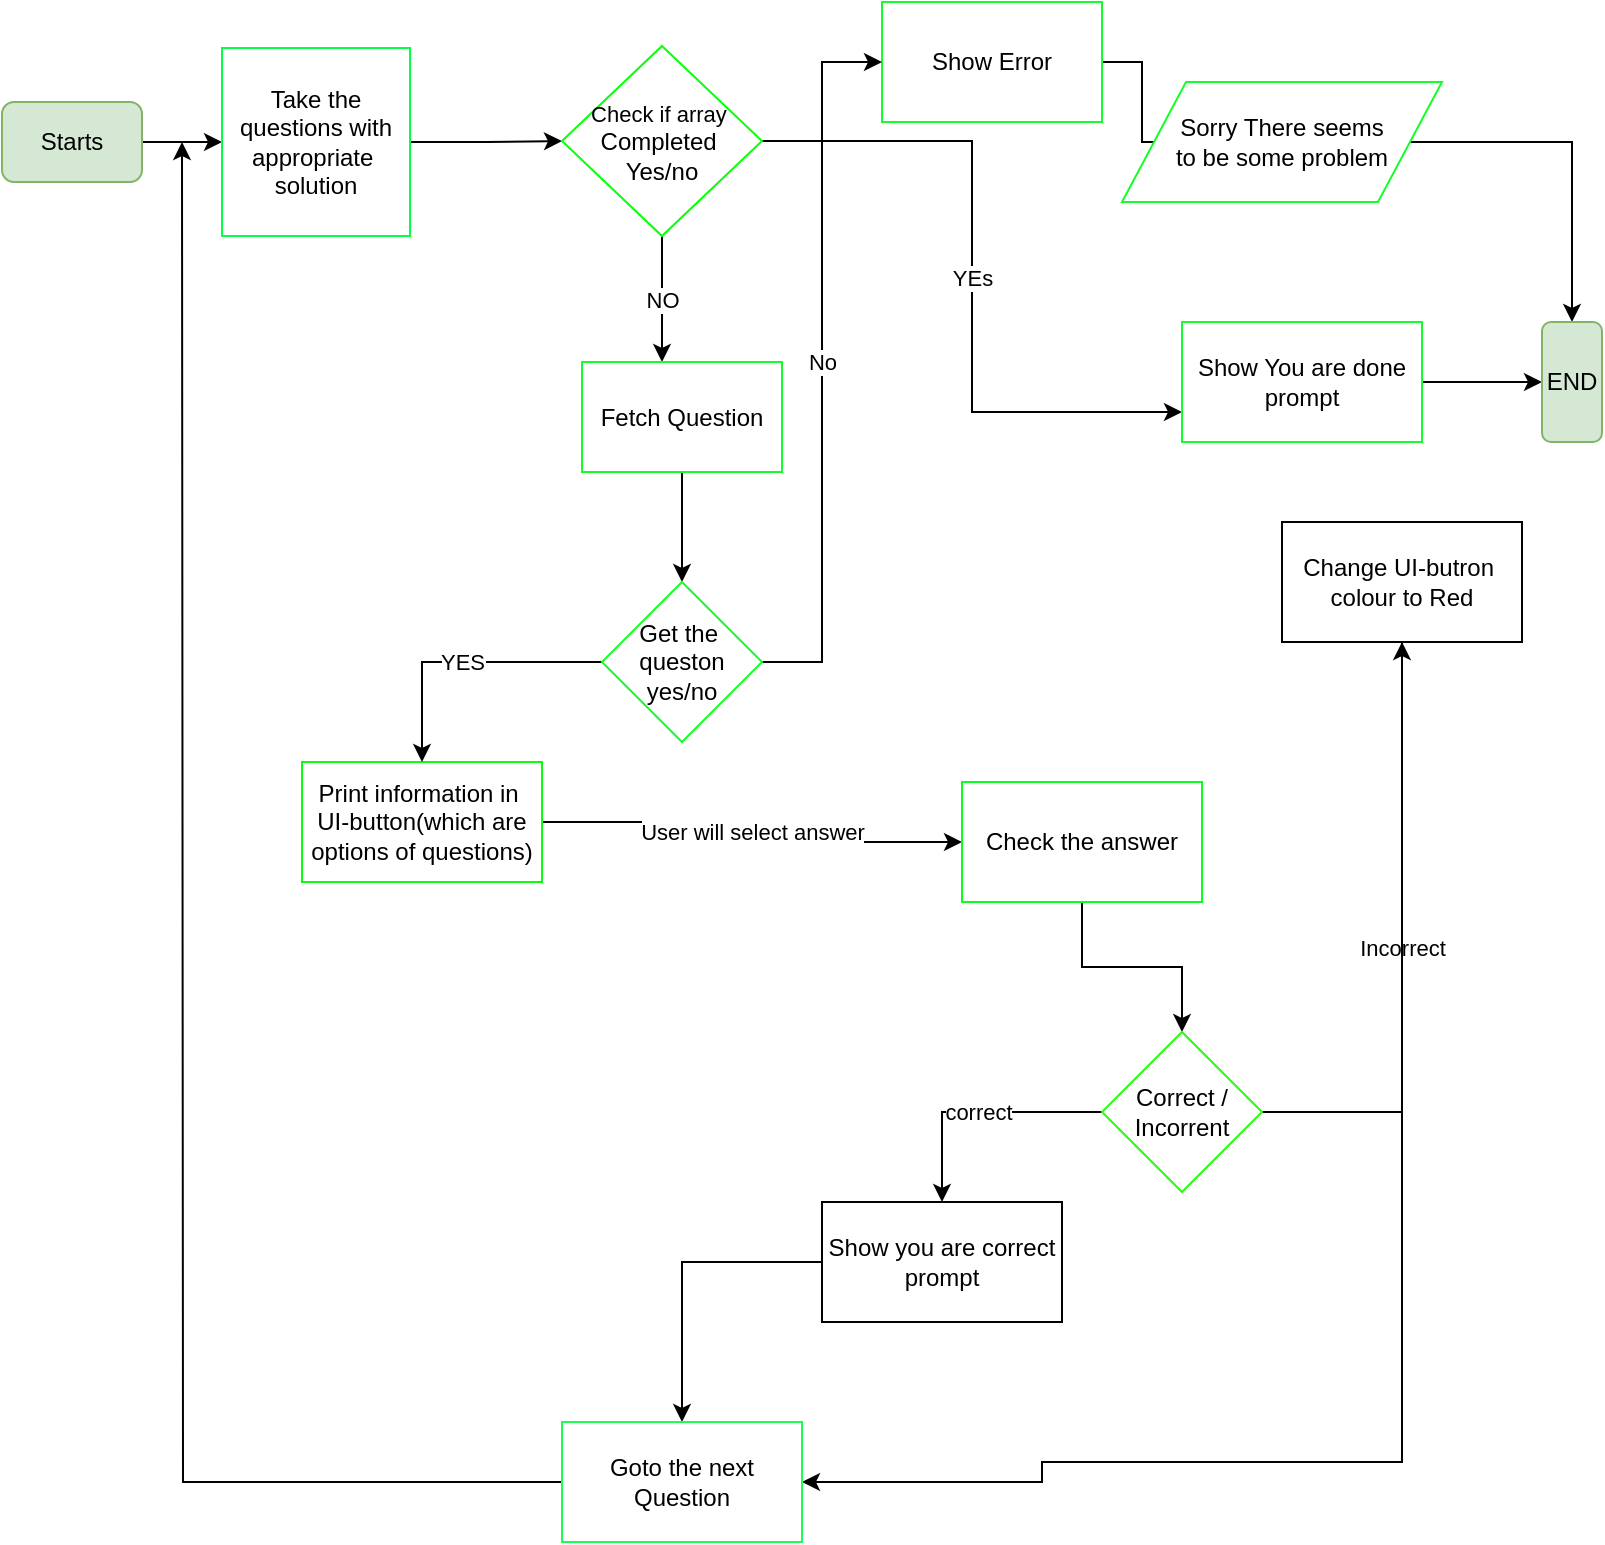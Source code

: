 <mxfile version="13.5.1" type="device"><diagram id="2SQ6s4sdW2ztdXz1of8X" name="Page-1"><mxGraphModel dx="314" dy="211" grid="1" gridSize="10" guides="1" tooltips="1" connect="1" arrows="1" fold="1" page="1" pageScale="1" pageWidth="827" pageHeight="1169" math="0" shadow="0"><root><mxCell id="0"/><mxCell id="1" parent="0"/><mxCell id="sCRh68CO32HA731WQAuB-4" style="edgeStyle=orthogonalEdgeStyle;rounded=0;orthogonalLoop=1;jettySize=auto;html=1;" parent="1" source="sCRh68CO32HA731WQAuB-1" target="sCRh68CO32HA731WQAuB-5" edge="1"><mxGeometry relative="1" as="geometry"><mxPoint x="414" y="130" as="targetPoint"/></mxGeometry></mxCell><mxCell id="sCRh68CO32HA731WQAuB-1" value="Starts" style="rounded=1;whiteSpace=wrap;html=1;fillColor=#d5e8d4;strokeColor=#82b366;" parent="1" vertex="1"><mxGeometry x="20" y="80" width="70" height="40" as="geometry"/></mxCell><mxCell id="sCRh68CO32HA731WQAuB-7" style="edgeStyle=orthogonalEdgeStyle;rounded=0;orthogonalLoop=1;jettySize=auto;html=1;entryX=0;entryY=0.5;entryDx=0;entryDy=0;" parent="1" source="sCRh68CO32HA731WQAuB-5" target="sCRh68CO32HA731WQAuB-16" edge="1"><mxGeometry relative="1" as="geometry"><mxPoint x="300" y="100" as="targetPoint"/></mxGeometry></mxCell><mxCell id="sCRh68CO32HA731WQAuB-5" value="Take the questions with appropriate&amp;nbsp; solution" style="whiteSpace=wrap;html=1;aspect=fixed;strokeColor=#03FF46;" parent="1" vertex="1"><mxGeometry x="130" y="53" width="94" height="94" as="geometry"/></mxCell><mxCell id="sCRh68CO32HA731WQAuB-14" style="edgeStyle=orthogonalEdgeStyle;rounded=0;orthogonalLoop=1;jettySize=auto;html=1;" parent="1" source="sCRh68CO32HA731WQAuB-12" target="sCRh68CO32HA731WQAuB-15" edge="1"><mxGeometry relative="1" as="geometry"><mxPoint x="590" y="100" as="targetPoint"/></mxGeometry></mxCell><mxCell id="sCRh68CO32HA731WQAuB-12" value="Show Error" style="rounded=0;whiteSpace=wrap;html=1;strokeColor=#12FF2A;" parent="1" vertex="1"><mxGeometry x="460" y="30" width="110" height="60" as="geometry"/></mxCell><mxCell id="jmPFWC24438N2_xIrcgn-8" style="edgeStyle=orthogonalEdgeStyle;rounded=0;orthogonalLoop=1;jettySize=auto;html=1;entryX=0.5;entryY=0;entryDx=0;entryDy=0;" parent="1" source="sCRh68CO32HA731WQAuB-15" target="jmPFWC24438N2_xIrcgn-6" edge="1"><mxGeometry relative="1" as="geometry"/></mxCell><mxCell id="sCRh68CO32HA731WQAuB-15" value="Sorry There seems&lt;br&gt;to be some problem" style="shape=parallelogram;perimeter=parallelogramPerimeter;whiteSpace=wrap;html=1;strokeColor=#12FF2A;" parent="1" vertex="1"><mxGeometry x="580" y="70" width="160" height="60" as="geometry"/></mxCell><mxCell id="sCRh68CO32HA731WQAuB-37" value="YEs" style="edgeStyle=orthogonalEdgeStyle;rounded=0;orthogonalLoop=1;jettySize=auto;html=1;exitX=1;exitY=0.5;exitDx=0;exitDy=0;entryX=0;entryY=0.75;entryDx=0;entryDy=0;" parent="1" source="sCRh68CO32HA731WQAuB-16" target="sCRh68CO32HA731WQAuB-35" edge="1"><mxGeometry relative="1" as="geometry"/></mxCell><mxCell id="sCRh68CO32HA731WQAuB-46" value="NO" style="edgeStyle=orthogonalEdgeStyle;rounded=0;orthogonalLoop=1;jettySize=auto;html=1;entryX=0.4;entryY=0;entryDx=0;entryDy=0;entryPerimeter=0;" parent="1" source="sCRh68CO32HA731WQAuB-16" target="sCRh68CO32HA731WQAuB-39" edge="1"><mxGeometry relative="1" as="geometry"/></mxCell><mxCell id="sCRh68CO32HA731WQAuB-16" value="&lt;span style=&quot;font-size: 11px&quot;&gt;Check if array&amp;nbsp;&lt;br&gt;&lt;/span&gt;Completed&amp;nbsp;&lt;br&gt;Yes/no" style="rhombus;whiteSpace=wrap;html=1;strokeColor=#0AFF0A;" parent="1" vertex="1"><mxGeometry x="300" y="52" width="100" height="95" as="geometry"/></mxCell><mxCell id="sCRh68CO32HA731WQAuB-21" value="User will select answer" style="edgeStyle=orthogonalEdgeStyle;rounded=0;orthogonalLoop=1;jettySize=auto;html=1;" parent="1" source="sCRh68CO32HA731WQAuB-18" target="sCRh68CO32HA731WQAuB-23" edge="1"><mxGeometry relative="1" as="geometry"><mxPoint x="340" y="320" as="targetPoint"/></mxGeometry></mxCell><mxCell id="sCRh68CO32HA731WQAuB-18" value="Print information in&amp;nbsp;&lt;br&gt;UI-button(which are options of questions)" style="rounded=0;whiteSpace=wrap;html=1;strokeColor=#08FF10;" parent="1" vertex="1"><mxGeometry x="170" y="410" width="120" height="60" as="geometry"/></mxCell><mxCell id="sCRh68CO32HA731WQAuB-25" style="edgeStyle=orthogonalEdgeStyle;rounded=0;orthogonalLoop=1;jettySize=auto;html=1;" parent="1" source="sCRh68CO32HA731WQAuB-23" target="sCRh68CO32HA731WQAuB-24" edge="1"><mxGeometry relative="1" as="geometry"/></mxCell><mxCell id="sCRh68CO32HA731WQAuB-23" value="Check the answer" style="rounded=0;whiteSpace=wrap;html=1;strokeColor=#08FF20;" parent="1" vertex="1"><mxGeometry x="500" y="420" width="120" height="60" as="geometry"/></mxCell><mxCell id="sCRh68CO32HA731WQAuB-26" value="Incorrect" style="edgeStyle=orthogonalEdgeStyle;rounded=0;orthogonalLoop=1;jettySize=auto;html=1;" parent="1" source="sCRh68CO32HA731WQAuB-24" target="sCRh68CO32HA731WQAuB-27" edge="1"><mxGeometry relative="1" as="geometry"><mxPoint x="460" y="440" as="targetPoint"/><Array as="points"><mxPoint x="720" y="585"/></Array></mxGeometry></mxCell><mxCell id="sCRh68CO32HA731WQAuB-28" value="correct" style="edgeStyle=orthogonalEdgeStyle;rounded=0;orthogonalLoop=1;jettySize=auto;html=1;" parent="1" source="sCRh68CO32HA731WQAuB-24" target="sCRh68CO32HA731WQAuB-29" edge="1"><mxGeometry relative="1" as="geometry"><mxPoint x="350" y="560" as="targetPoint"/></mxGeometry></mxCell><mxCell id="sCRh68CO32HA731WQAuB-24" value="Correct / Incorrent" style="rhombus;whiteSpace=wrap;html=1;strokeColor=#25FF0D;" parent="1" vertex="1"><mxGeometry x="570" y="545" width="80" height="80" as="geometry"/></mxCell><mxCell id="jmPFWC24438N2_xIrcgn-12" style="edgeStyle=orthogonalEdgeStyle;rounded=0;orthogonalLoop=1;jettySize=auto;html=1;entryX=1;entryY=0.5;entryDx=0;entryDy=0;" parent="1" source="sCRh68CO32HA731WQAuB-27" target="sCRh68CO32HA731WQAuB-31" edge="1"><mxGeometry relative="1" as="geometry"><Array as="points"><mxPoint x="720" y="760"/><mxPoint x="540" y="760"/><mxPoint x="540" y="770"/></Array></mxGeometry></mxCell><mxCell id="sCRh68CO32HA731WQAuB-27" value="Change UI-butron&amp;nbsp;&lt;br&gt;colour to Red" style="rounded=0;whiteSpace=wrap;html=1;" parent="1" vertex="1"><mxGeometry x="660" y="290" width="120" height="60" as="geometry"/></mxCell><mxCell id="sCRh68CO32HA731WQAuB-30" style="edgeStyle=orthogonalEdgeStyle;rounded=0;orthogonalLoop=1;jettySize=auto;html=1;" parent="1" source="sCRh68CO32HA731WQAuB-29" target="sCRh68CO32HA731WQAuB-31" edge="1"><mxGeometry relative="1" as="geometry"><mxPoint x="350" y="650" as="targetPoint"/></mxGeometry></mxCell><mxCell id="sCRh68CO32HA731WQAuB-29" value="Show you are correct prompt" style="rounded=0;whiteSpace=wrap;html=1;" parent="1" vertex="1"><mxGeometry x="430" y="630" width="120" height="60" as="geometry"/></mxCell><mxCell id="sCRh68CO32HA731WQAuB-32" style="edgeStyle=orthogonalEdgeStyle;rounded=0;orthogonalLoop=1;jettySize=auto;html=1;" parent="1" source="sCRh68CO32HA731WQAuB-31" edge="1"><mxGeometry relative="1" as="geometry"><mxPoint x="110" y="100" as="targetPoint"/></mxGeometry></mxCell><mxCell id="sCRh68CO32HA731WQAuB-31" value="Goto the next Question&lt;br&gt;" style="rounded=0;whiteSpace=wrap;html=1;strokeColor=#1CFF51;" parent="1" vertex="1"><mxGeometry x="300" y="740" width="120" height="60" as="geometry"/></mxCell><mxCell id="jmPFWC24438N2_xIrcgn-5" style="edgeStyle=orthogonalEdgeStyle;rounded=0;orthogonalLoop=1;jettySize=auto;html=1;" parent="1" source="sCRh68CO32HA731WQAuB-35" target="jmPFWC24438N2_xIrcgn-6" edge="1"><mxGeometry relative="1" as="geometry"><mxPoint x="760" y="220.0" as="targetPoint"/></mxGeometry></mxCell><mxCell id="sCRh68CO32HA731WQAuB-35" value="Show You are done prompt" style="rounded=0;whiteSpace=wrap;html=1;strokeColor=#12FF2A;" parent="1" vertex="1"><mxGeometry x="610" y="190.0" width="120" height="60" as="geometry"/></mxCell><mxCell id="sCRh68CO32HA731WQAuB-47" style="edgeStyle=orthogonalEdgeStyle;rounded=0;orthogonalLoop=1;jettySize=auto;html=1;entryX=0.5;entryY=0;entryDx=0;entryDy=0;" parent="1" source="sCRh68CO32HA731WQAuB-39" target="sCRh68CO32HA731WQAuB-41" edge="1"><mxGeometry relative="1" as="geometry"/></mxCell><mxCell id="sCRh68CO32HA731WQAuB-39" value="Fetch Question" style="rounded=0;whiteSpace=wrap;html=1;strokeColor=#12FF2A;" parent="1" vertex="1"><mxGeometry x="310" y="210" width="100" height="55" as="geometry"/></mxCell><mxCell id="sCRh68CO32HA731WQAuB-42" value="YES" style="edgeStyle=orthogonalEdgeStyle;rounded=0;orthogonalLoop=1;jettySize=auto;html=1;entryX=0.5;entryY=0;entryDx=0;entryDy=0;" parent="1" source="sCRh68CO32HA731WQAuB-41" target="sCRh68CO32HA731WQAuB-18" edge="1"><mxGeometry relative="1" as="geometry"/></mxCell><mxCell id="sCRh68CO32HA731WQAuB-43" value="No" style="edgeStyle=orthogonalEdgeStyle;rounded=0;orthogonalLoop=1;jettySize=auto;html=1;entryX=0;entryY=0.5;entryDx=0;entryDy=0;" parent="1" source="sCRh68CO32HA731WQAuB-41" target="sCRh68CO32HA731WQAuB-12" edge="1"><mxGeometry relative="1" as="geometry"/></mxCell><mxCell id="sCRh68CO32HA731WQAuB-41" value="Get the&amp;nbsp;&lt;br&gt;queston&lt;br&gt;yes/no" style="rhombus;whiteSpace=wrap;html=1;strokeColor=#12FF2A;" parent="1" vertex="1"><mxGeometry x="320" y="320" width="80" height="80" as="geometry"/></mxCell><mxCell id="jmPFWC24438N2_xIrcgn-6" value="END" style="rounded=1;whiteSpace=wrap;html=1;fillColor=#d5e8d4;strokeColor=#82b366;" parent="1" vertex="1"><mxGeometry x="790" y="190" width="30" height="60" as="geometry"/></mxCell></root></mxGraphModel></diagram></mxfile>